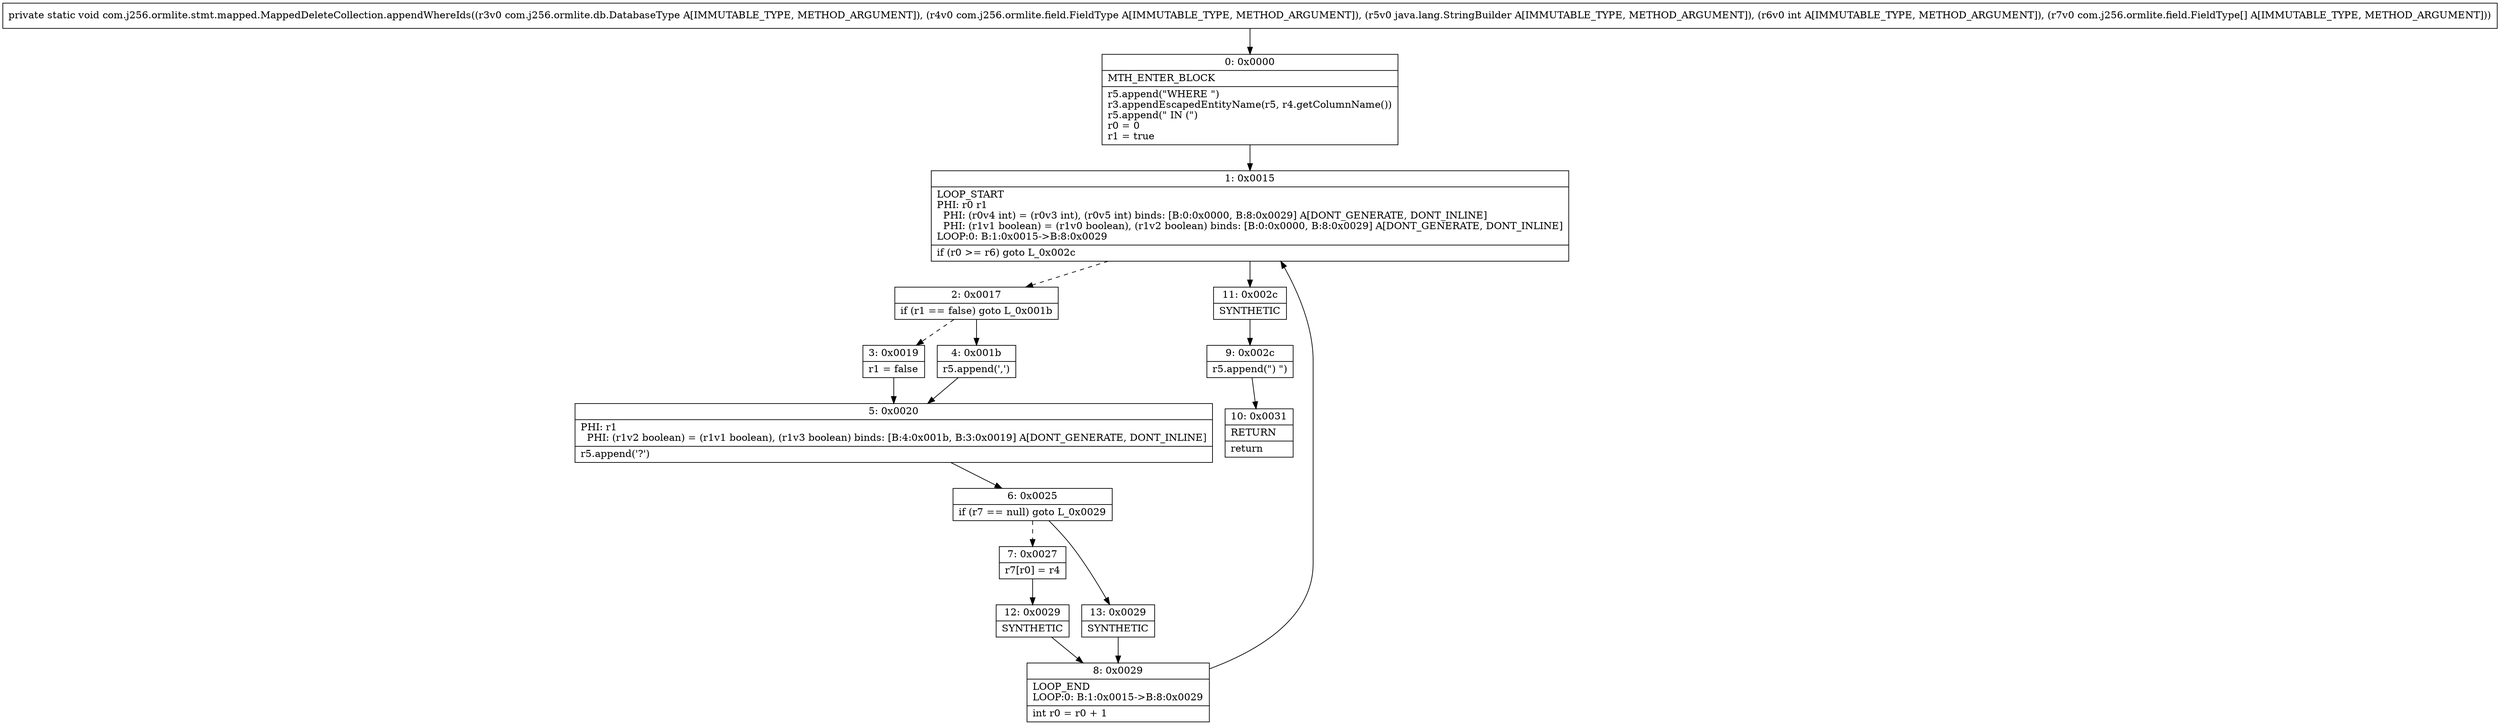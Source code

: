 digraph "CFG forcom.j256.ormlite.stmt.mapped.MappedDeleteCollection.appendWhereIds(Lcom\/j256\/ormlite\/db\/DatabaseType;Lcom\/j256\/ormlite\/field\/FieldType;Ljava\/lang\/StringBuilder;I[Lcom\/j256\/ormlite\/field\/FieldType;)V" {
Node_0 [shape=record,label="{0\:\ 0x0000|MTH_ENTER_BLOCK\l|r5.append(\"WHERE \")\lr3.appendEscapedEntityName(r5, r4.getColumnName())\lr5.append(\" IN (\")\lr0 = 0\lr1 = true\l}"];
Node_1 [shape=record,label="{1\:\ 0x0015|LOOP_START\lPHI: r0 r1 \l  PHI: (r0v4 int) = (r0v3 int), (r0v5 int) binds: [B:0:0x0000, B:8:0x0029] A[DONT_GENERATE, DONT_INLINE]\l  PHI: (r1v1 boolean) = (r1v0 boolean), (r1v2 boolean) binds: [B:0:0x0000, B:8:0x0029] A[DONT_GENERATE, DONT_INLINE]\lLOOP:0: B:1:0x0015\-\>B:8:0x0029\l|if (r0 \>= r6) goto L_0x002c\l}"];
Node_2 [shape=record,label="{2\:\ 0x0017|if (r1 == false) goto L_0x001b\l}"];
Node_3 [shape=record,label="{3\:\ 0x0019|r1 = false\l}"];
Node_4 [shape=record,label="{4\:\ 0x001b|r5.append(',')\l}"];
Node_5 [shape=record,label="{5\:\ 0x0020|PHI: r1 \l  PHI: (r1v2 boolean) = (r1v1 boolean), (r1v3 boolean) binds: [B:4:0x001b, B:3:0x0019] A[DONT_GENERATE, DONT_INLINE]\l|r5.append('?')\l}"];
Node_6 [shape=record,label="{6\:\ 0x0025|if (r7 == null) goto L_0x0029\l}"];
Node_7 [shape=record,label="{7\:\ 0x0027|r7[r0] = r4\l}"];
Node_8 [shape=record,label="{8\:\ 0x0029|LOOP_END\lLOOP:0: B:1:0x0015\-\>B:8:0x0029\l|int r0 = r0 + 1\l}"];
Node_9 [shape=record,label="{9\:\ 0x002c|r5.append(\") \")\l}"];
Node_10 [shape=record,label="{10\:\ 0x0031|RETURN\l|return\l}"];
Node_11 [shape=record,label="{11\:\ 0x002c|SYNTHETIC\l}"];
Node_12 [shape=record,label="{12\:\ 0x0029|SYNTHETIC\l}"];
Node_13 [shape=record,label="{13\:\ 0x0029|SYNTHETIC\l}"];
MethodNode[shape=record,label="{private static void com.j256.ormlite.stmt.mapped.MappedDeleteCollection.appendWhereIds((r3v0 com.j256.ormlite.db.DatabaseType A[IMMUTABLE_TYPE, METHOD_ARGUMENT]), (r4v0 com.j256.ormlite.field.FieldType A[IMMUTABLE_TYPE, METHOD_ARGUMENT]), (r5v0 java.lang.StringBuilder A[IMMUTABLE_TYPE, METHOD_ARGUMENT]), (r6v0 int A[IMMUTABLE_TYPE, METHOD_ARGUMENT]), (r7v0 com.j256.ormlite.field.FieldType[] A[IMMUTABLE_TYPE, METHOD_ARGUMENT])) }"];
MethodNode -> Node_0;
Node_0 -> Node_1;
Node_1 -> Node_2[style=dashed];
Node_1 -> Node_11;
Node_2 -> Node_3[style=dashed];
Node_2 -> Node_4;
Node_3 -> Node_5;
Node_4 -> Node_5;
Node_5 -> Node_6;
Node_6 -> Node_7[style=dashed];
Node_6 -> Node_13;
Node_7 -> Node_12;
Node_8 -> Node_1;
Node_9 -> Node_10;
Node_11 -> Node_9;
Node_12 -> Node_8;
Node_13 -> Node_8;
}

